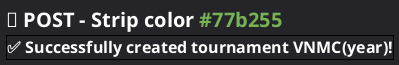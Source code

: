 @startsalt mappool
	<style>
		saltDiagram {
			BackgroundColor #242429
		}
	</style>
	{
		= <color:#ffffff>📄 POST - Strip color <color:#77b255><size:16>#77b255
		{+
			<b><color:#ffffff><size:16>✅ Successfully created tournament VNMC(year)!
		}
	}
@endsalt